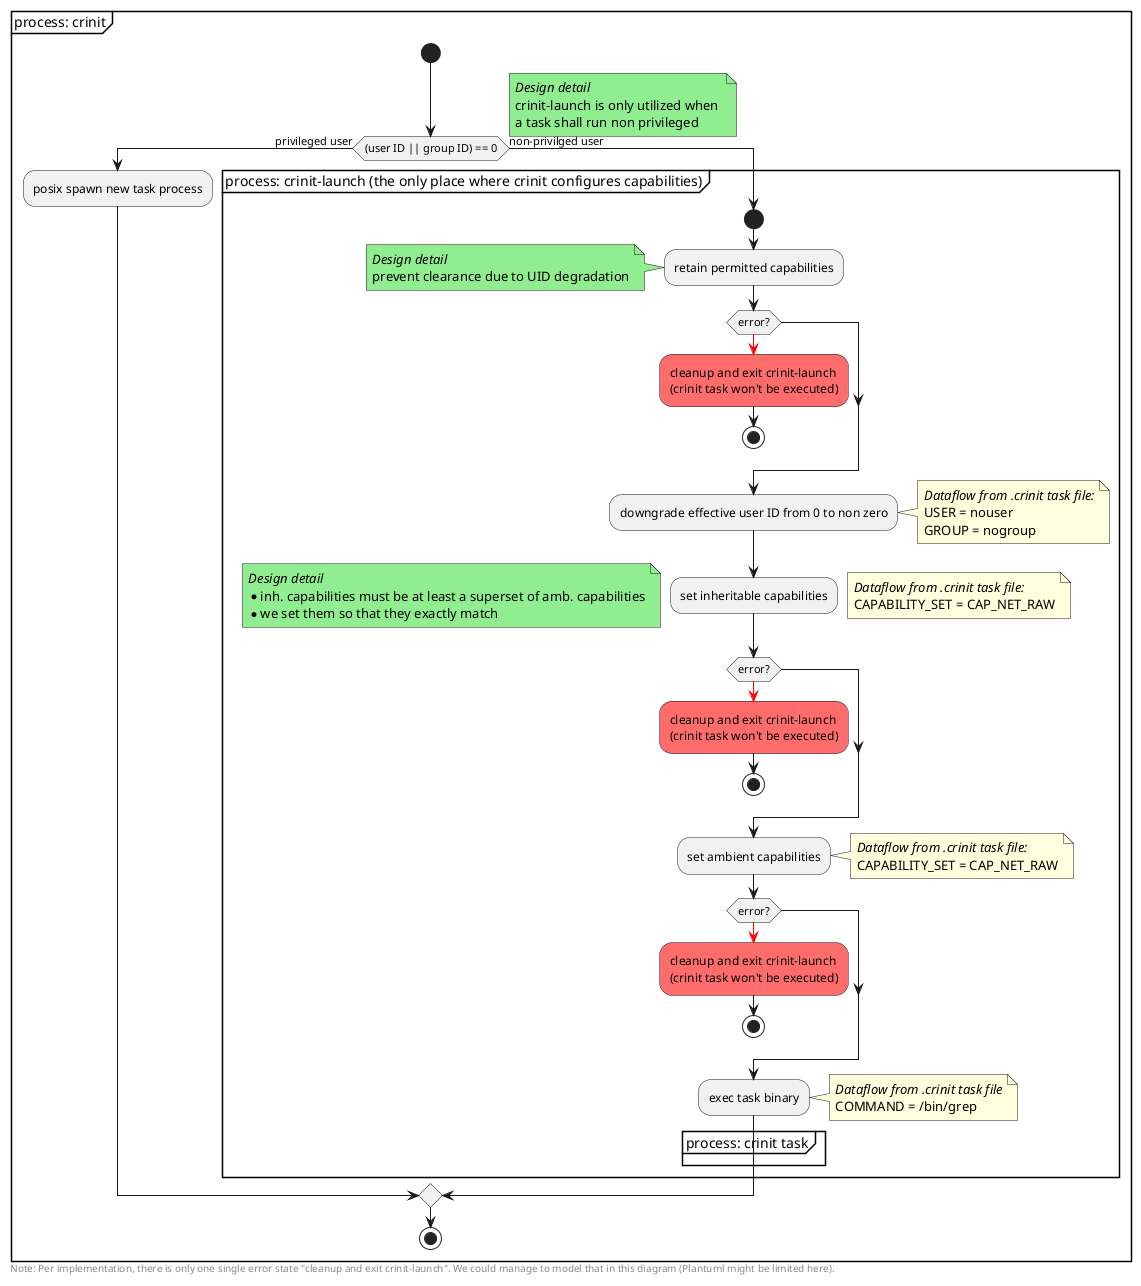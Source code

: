 @startuml
!pragma useverticalif on
partition "process: crinit" {

start
if ((user ID || group ID) == 0) then (privileged user)
  note right #LightGreen
    <i>Design detail</i>
    crinit-launch is only utilized when %newline()
    a task shall run non privileged
  end note
  :posix spawn new task process;
else (non-privilged user)
  partition "process: crinit-launch (the only place where crinit configures capabilities)" {
    start

    :retain permitted capabilities;
    note left #LightGreen
      <i>Design detail</i>
      prevent clearance due to UID degradation
    end note
    if (error?) then
      -[#red]->
      #ff6c6c:cleanup and exit crinit-launch\n(crinit task won't be executed);
      stop
    endif
    
    label next_label
    :downgrade effective user ID from 0 to non zero;
    note right
      <i>Dataflow from .crinit task file:</i>
      USER = nouser
      GROUP = nogroup
    end note


    :set inheritable capabilities;
    note right
      <i>Dataflow from .crinit task file:</i>
      CAPABILITY_SET = CAP_NET_RAW
    end note
    note left #LightGreen
      <i>Design detail</i>
      * inh. capabilities must be at least a superset of amb. capabilities
      * we set them so that they exactly match
    end note

    if (error?) then
      -[#red]->
      #ff6c6c:cleanup and exit crinit-launch\n(crinit task won't be executed);
      stop
    endif

    :set ambient capabilities;
    note right
      <i>Dataflow from .crinit task file:</i>
      CAPABILITY_SET = CAP_NET_RAW
    end note
    if (error?) then
      -[#red]->
      #ff6c6c:cleanup and exit crinit-launch\n(crinit task won't be executed);
      stop
    endif

    :exec task binary;
    note right
      <i>Dataflow from .crinit task file</i>
      COMMAND = /bin/grep
    end note

    label target_label
    ':running Task;

    partition "process: crinit task" {

    }
  }
endif
stop
}

left footer
  Note: Per implementation, there is only one single error state "cleanup and exit crinit-launch". We could manage to model that in this diagram (Plantuml might be limited here).
end footer
@enduml

